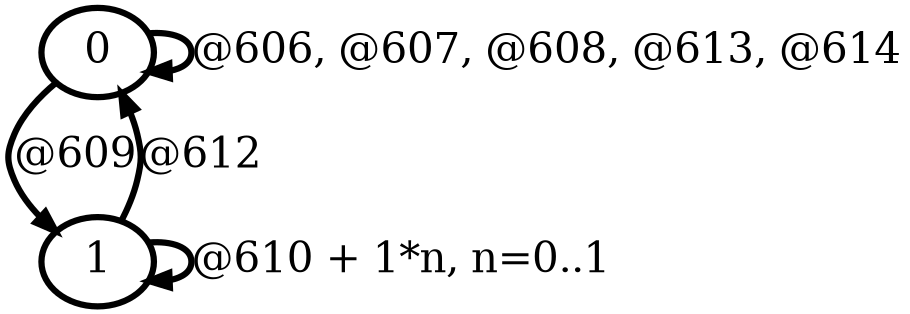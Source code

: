 digraph G {
        node [style=rounded, penwidth=3, fontsize=20, shape=oval];
        "0" -> "0" [label="@606, @607, @608, @613, @614", color=black,arrowsize=1,style=bold,penwidth=3,fontsize=20];
"0" -> "1" [label="@609", color=black,arrowsize=1,style=bold,penwidth=3,fontsize=20];
"1" -> "1" [label="@610 + 1*n, n=0..1", color=black,arrowsize=1,style=bold,penwidth=3,fontsize=20];
"1" -> "0" [label="@612", color=black,arrowsize=1,style=bold,penwidth=3,fontsize=20];
}
